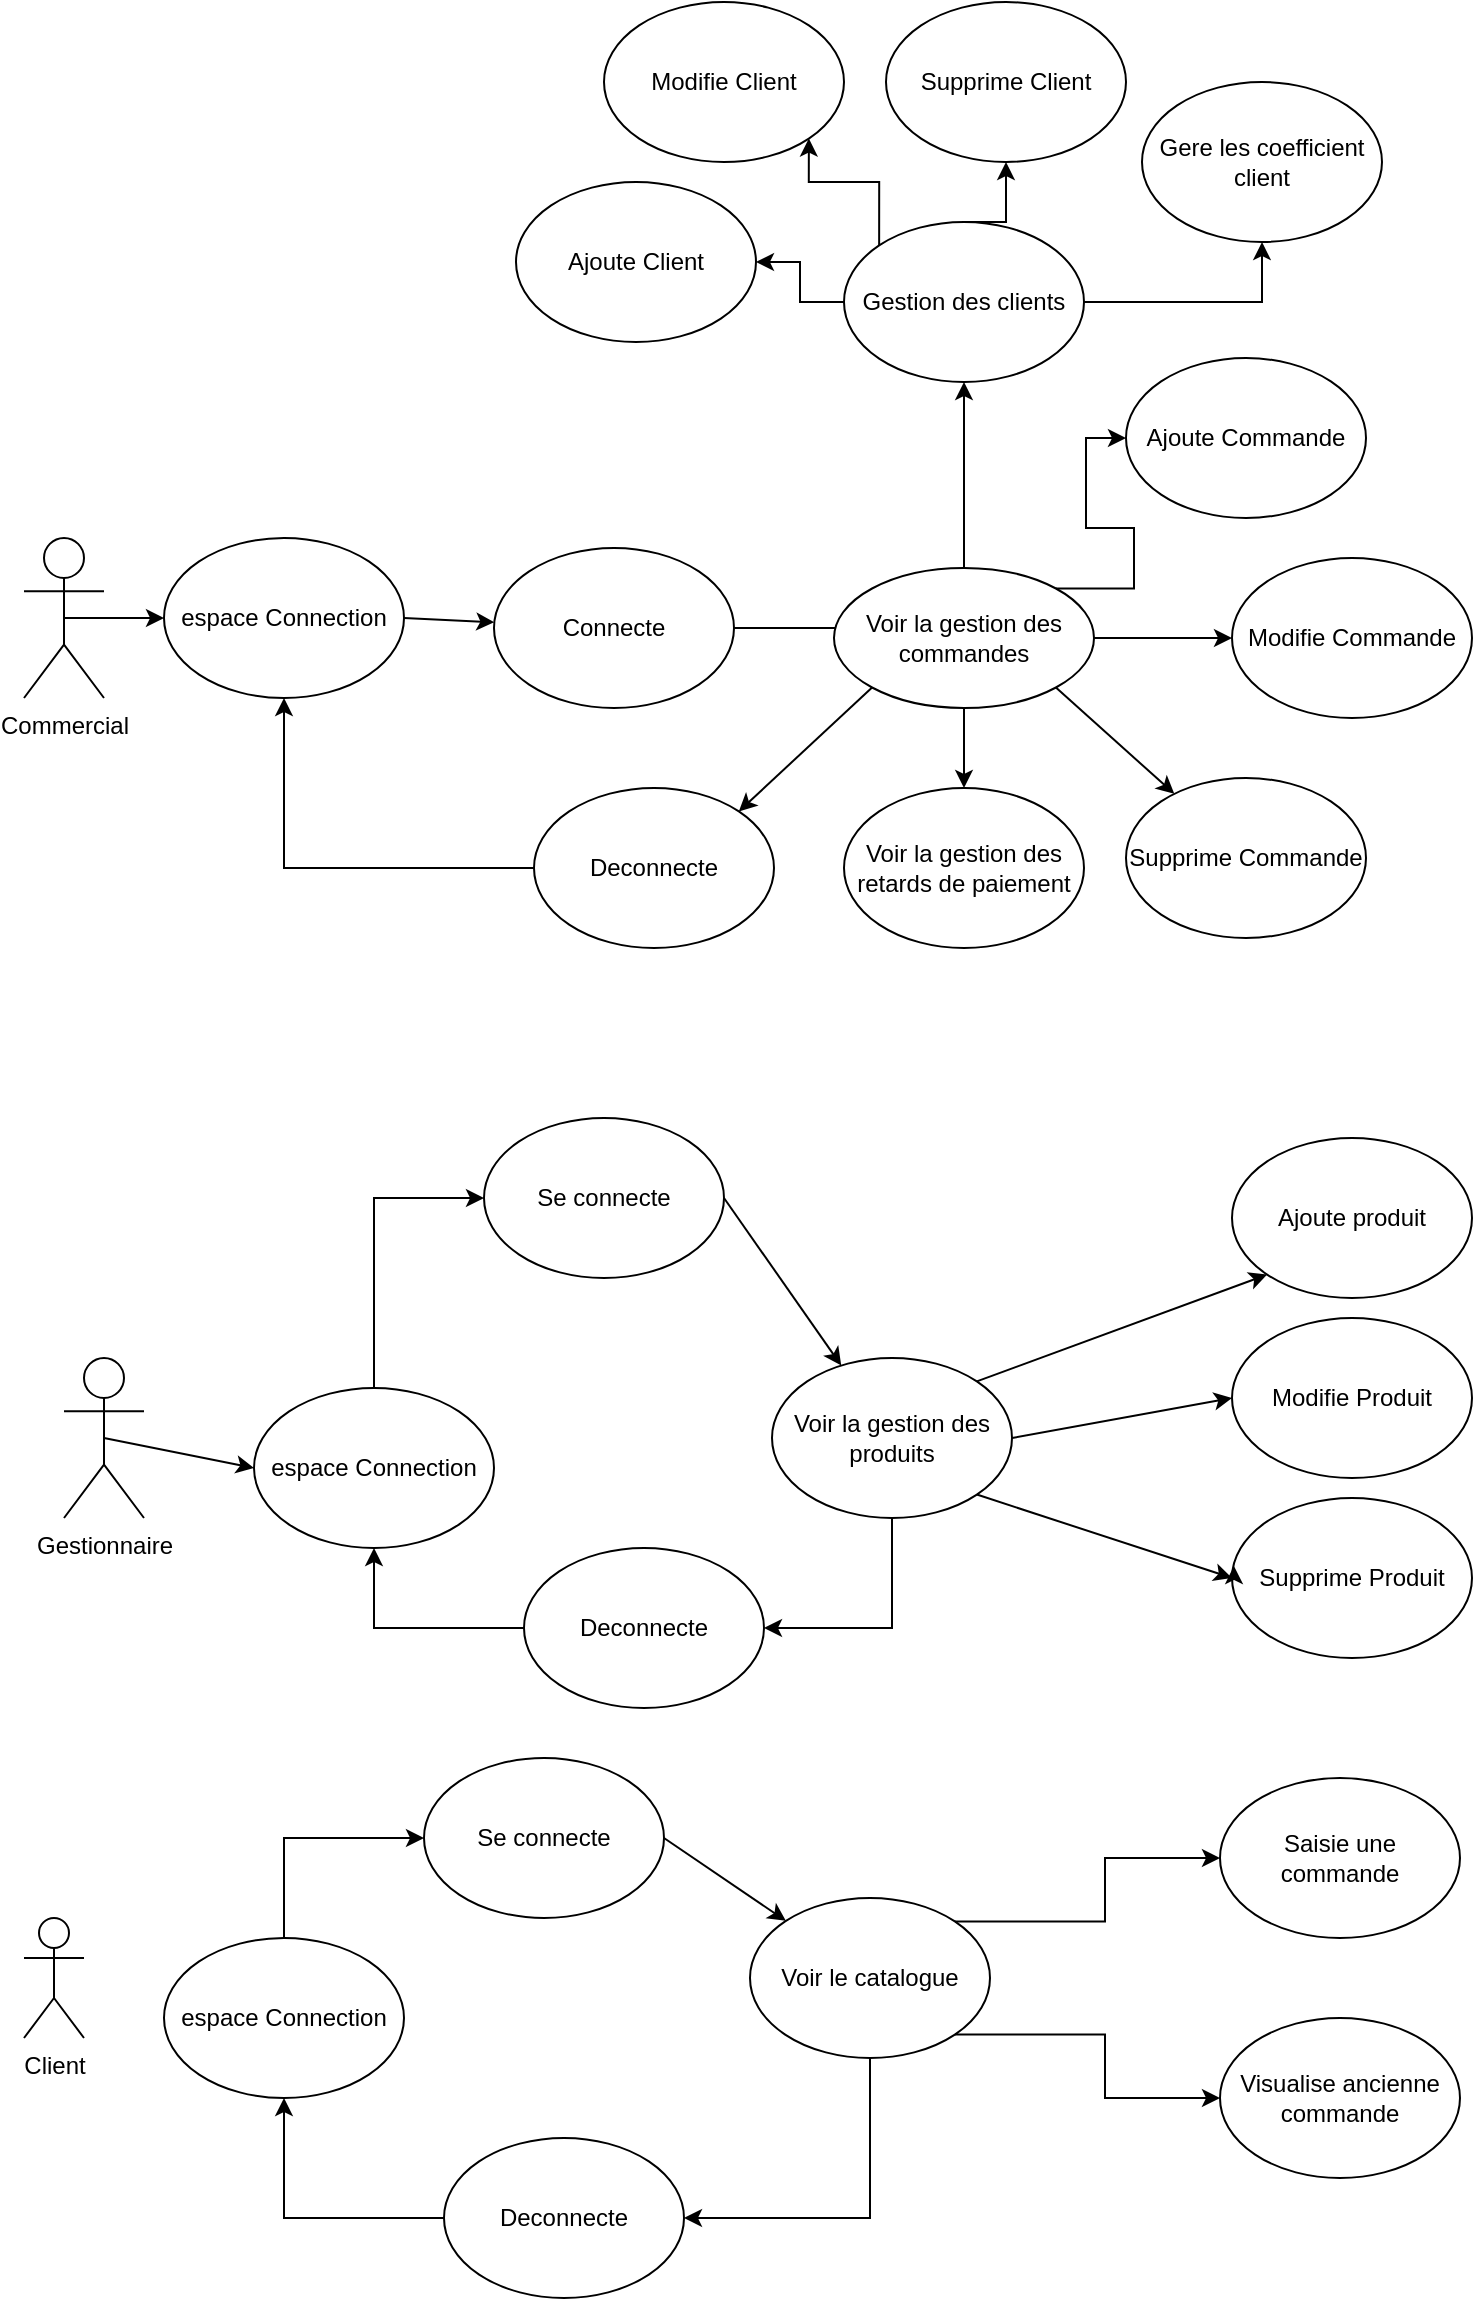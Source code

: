 <mxfile version="15.9.4" type="device"><diagram id="LMLTWx3-iikoPp8AWkvR" name="Page-1"><mxGraphModel dx="1038" dy="1725" grid="1" gridSize="10" guides="1" tooltips="1" connect="1" arrows="1" fold="1" page="1" pageScale="1" pageWidth="827" pageHeight="1169" math="0" shadow="0"><root><mxCell id="0"/><mxCell id="1" parent="0"/><mxCell id="7hA01eqhhgNRLWe6fzyI-1" value="&lt;div&gt;Client&lt;/div&gt;" style="shape=umlActor;verticalLabelPosition=bottom;verticalAlign=top;html=1;outlineConnect=0;" parent="1" vertex="1"><mxGeometry x="20" y="770" width="30" height="60" as="geometry"/></mxCell><mxCell id="7hA01eqhhgNRLWe6fzyI-2" value="Commercial" style="shape=umlActor;verticalLabelPosition=bottom;verticalAlign=top;html=1;outlineConnect=0;" parent="1" vertex="1"><mxGeometry x="20" y="80" width="40" height="80" as="geometry"/></mxCell><mxCell id="7hA01eqhhgNRLWe6fzyI-9" value="" style="endArrow=classic;html=1;rounded=0;entryX=0;entryY=1;entryDx=0;entryDy=0;exitX=1;exitY=0;exitDx=0;exitDy=0;" parent="1" source="7hA01eqhhgNRLWe6fzyI-30" target="7hA01eqhhgNRLWe6fzyI-29" edge="1"><mxGeometry width="50" height="50" relative="1" as="geometry"><mxPoint x="624" y="260" as="sourcePoint"/><mxPoint x="489" y="70" as="targetPoint"/></mxGeometry></mxCell><mxCell id="7hA01eqhhgNRLWe6fzyI-10" value="" style="endArrow=classic;html=1;rounded=0;entryX=0;entryY=0.5;entryDx=0;entryDy=0;exitX=1;exitY=0.5;exitDx=0;exitDy=0;" parent="1" source="7hA01eqhhgNRLWe6fzyI-30" target="7hA01eqhhgNRLWe6fzyI-32" edge="1"><mxGeometry width="50" height="50" relative="1" as="geometry"><mxPoint x="569" y="130" as="sourcePoint"/><mxPoint x="619" y="80" as="targetPoint"/></mxGeometry></mxCell><mxCell id="7hA01eqhhgNRLWe6fzyI-12" value="" style="endArrow=classic;html=1;rounded=0;exitX=1;exitY=0.5;exitDx=0;exitDy=0;entryX=0.154;entryY=0.429;entryDx=0;entryDy=0;entryPerimeter=0;" parent="1" source="7hA01eqhhgNRLWe6fzyI-34" target="7hA01eqhhgNRLWe6fzyI-42" edge="1"><mxGeometry width="50" height="50" relative="1" as="geometry"><mxPoint x="145" y="560" as="sourcePoint"/><mxPoint x="195" y="510" as="targetPoint"/></mxGeometry></mxCell><mxCell id="7hA01eqhhgNRLWe6fzyI-14" value="" style="endArrow=classic;html=1;rounded=0;exitX=1;exitY=0.5;exitDx=0;exitDy=0;entryX=0;entryY=0.5;entryDx=0;entryDy=0;" parent="1" source="7hA01eqhhgNRLWe6fzyI-42" target="7hA01eqhhgNRLWe6fzyI-59" edge="1"><mxGeometry width="50" height="50" relative="1" as="geometry"><mxPoint x="125" y="785" as="sourcePoint"/><mxPoint x="625" y="135" as="targetPoint"/></mxGeometry></mxCell><mxCell id="7hA01eqhhgNRLWe6fzyI-15" value="" style="endArrow=classic;html=1;rounded=0;exitX=0.5;exitY=0.5;exitDx=0;exitDy=0;exitPerimeter=0;" parent="1" source="7hA01eqhhgNRLWe6fzyI-2" target="7hA01eqhhgNRLWe6fzyI-66" edge="1"><mxGeometry width="50" height="50" relative="1" as="geometry"><mxPoint x="40" y="790" as="sourcePoint"/><mxPoint x="150" y="120" as="targetPoint"/></mxGeometry></mxCell><mxCell id="7hA01eqhhgNRLWe6fzyI-16" value="" style="endArrow=classic;html=1;rounded=0;exitX=1;exitY=0.5;exitDx=0;exitDy=0;" parent="1" source="7hA01eqhhgNRLWe6fzyI-56" target="7hA01eqhhgNRLWe6fzyI-30" edge="1"><mxGeometry width="50" height="50" relative="1" as="geometry"><mxPoint x="50" y="800" as="sourcePoint"/><mxPoint x="100" y="750" as="targetPoint"/></mxGeometry></mxCell><mxCell id="7hA01eqhhgNRLWe6fzyI-71" style="edgeStyle=orthogonalEdgeStyle;rounded=0;orthogonalLoop=1;jettySize=auto;html=1;exitX=1;exitY=0;exitDx=0;exitDy=0;" parent="1" source="7hA01eqhhgNRLWe6fzyI-28" target="7hA01eqhhgNRLWe6fzyI-35" edge="1"><mxGeometry relative="1" as="geometry"/></mxCell><mxCell id="7hA01eqhhgNRLWe6fzyI-72" style="edgeStyle=orthogonalEdgeStyle;rounded=0;orthogonalLoop=1;jettySize=auto;html=1;exitX=1;exitY=1;exitDx=0;exitDy=0;" parent="1" source="7hA01eqhhgNRLWe6fzyI-28" target="7hA01eqhhgNRLWe6fzyI-37" edge="1"><mxGeometry relative="1" as="geometry"/></mxCell><mxCell id="7hA01eqhhgNRLWe6fzyI-88" style="edgeStyle=orthogonalEdgeStyle;rounded=0;orthogonalLoop=1;jettySize=auto;html=1;exitX=0.5;exitY=1;exitDx=0;exitDy=0;entryX=1;entryY=0.5;entryDx=0;entryDy=0;" parent="1" source="7hA01eqhhgNRLWe6fzyI-28" target="7hA01eqhhgNRLWe6fzyI-86" edge="1"><mxGeometry relative="1" as="geometry"/></mxCell><mxCell id="7hA01eqhhgNRLWe6fzyI-28" value="Voir le catalogue" style="ellipse;whiteSpace=wrap;html=1;" parent="1" vertex="1"><mxGeometry x="383" y="760" width="120" height="80" as="geometry"/></mxCell><mxCell id="7hA01eqhhgNRLWe6fzyI-29" value="Ajoute produit" style="ellipse;whiteSpace=wrap;html=1;" parent="1" vertex="1"><mxGeometry x="624" y="380" width="120" height="80" as="geometry"/></mxCell><mxCell id="7hA01eqhhgNRLWe6fzyI-82" style="edgeStyle=orthogonalEdgeStyle;rounded=0;orthogonalLoop=1;jettySize=auto;html=1;exitX=0.5;exitY=1;exitDx=0;exitDy=0;entryX=1;entryY=0.5;entryDx=0;entryDy=0;" parent="1" source="7hA01eqhhgNRLWe6fzyI-30" target="7hA01eqhhgNRLWe6fzyI-81" edge="1"><mxGeometry relative="1" as="geometry"/></mxCell><mxCell id="7hA01eqhhgNRLWe6fzyI-30" value="Voir la gestion des produits" style="ellipse;whiteSpace=wrap;html=1;" parent="1" vertex="1"><mxGeometry x="394" y="490" width="120" height="80" as="geometry"/></mxCell><mxCell id="7hA01eqhhgNRLWe6fzyI-31" value="Supprime Produit" style="ellipse;whiteSpace=wrap;html=1;" parent="1" vertex="1"><mxGeometry x="624" y="560" width="120" height="80" as="geometry"/></mxCell><mxCell id="7hA01eqhhgNRLWe6fzyI-32" value="Modifie Produit" style="ellipse;whiteSpace=wrap;html=1;" parent="1" vertex="1"><mxGeometry x="624" y="470" width="120" height="80" as="geometry"/></mxCell><mxCell id="7hA01eqhhgNRLWe6fzyI-33" value="Ajoute Commande" style="ellipse;whiteSpace=wrap;html=1;" parent="1" vertex="1"><mxGeometry x="571" y="-10" width="120" height="80" as="geometry"/></mxCell><mxCell id="7hA01eqhhgNRLWe6fzyI-34" value="Connecte&lt;span style=&quot;color: rgba(0 , 0 , 0 , 0) ; font-family: monospace ; font-size: 0px&quot;&gt;%3CmxGraphModel%3E%3Croot%3E%3CmxCell%20id%3D%220%22%2F%3E%3CmxCell%20id%3D%221%22%20parent%3D%220%22%2F%3E%3CmxCell%20id%3D%222%22%20value%3D%22%22%20style%3D%22ellipse%3BwhiteSpace%3Dwrap%3Bhtml%3D1%3B%22%20vertex%3D%221%22%20parent%3D%221%22%3E%3CmxGeometry%20x%3D%22350%22%20y%3D%22370%22%20width%3D%22120%22%20height%3D%2280%22%20as%3D%22geometry%22%2F%3E%3C%2FmxCell%3E%3C%2Froot%3E%3C%2FmxGraphModel%3E&lt;/span&gt;&lt;span style=&quot;color: rgba(0 , 0 , 0 , 0) ; font-family: monospace ; font-size: 0px&quot;&gt;%3CmxGraphModel%3E%3Croot%3E%3CmxCell%20id%3D%220%22%2F%3E%3CmxCell%20id%3D%221%22%20parent%3D%220%22%2F%3E%3CmxCell%20id%3D%222%22%20value%3D%22%22%20style%3D%22ellipse%3BwhiteSpace%3Dwrap%3Bhtml%3D1%3B%22%20vertex%3D%221%22%20parent%3D%221%22%3E%3CmxGeometry%20x%3D%22350%22%20y%3D%22370%22%20width%3D%22120%22%20height%3D%2280%22%20as%3D%22geometry%22%2F%3E%3C%2FmxCell%3E%3C%2Froot%3E%3C%2FmxGraphModel%3E&lt;/span&gt;" style="ellipse;whiteSpace=wrap;html=1;" parent="1" vertex="1"><mxGeometry x="255" y="85" width="120" height="80" as="geometry"/></mxCell><mxCell id="7hA01eqhhgNRLWe6fzyI-35" value="Saisie une commande" style="ellipse;whiteSpace=wrap;html=1;" parent="1" vertex="1"><mxGeometry x="618" y="700" width="120" height="80" as="geometry"/></mxCell><mxCell id="7hA01eqhhgNRLWe6fzyI-36" value="Voir la gestion des retards de paiement" style="ellipse;whiteSpace=wrap;html=1;" parent="1" vertex="1"><mxGeometry x="430" y="205" width="120" height="80" as="geometry"/></mxCell><mxCell id="7hA01eqhhgNRLWe6fzyI-37" value="Visualise ancienne commande" style="ellipse;whiteSpace=wrap;html=1;" parent="1" vertex="1"><mxGeometry x="618" y="820" width="120" height="80" as="geometry"/></mxCell><mxCell id="7hA01eqhhgNRLWe6fzyI-122" style="edgeStyle=orthogonalEdgeStyle;rounded=0;orthogonalLoop=1;jettySize=auto;html=1;exitX=0.5;exitY=0;exitDx=0;exitDy=0;entryX=0.5;entryY=1;entryDx=0;entryDy=0;" parent="1" source="7hA01eqhhgNRLWe6fzyI-42" target="7hA01eqhhgNRLWe6fzyI-112" edge="1"><mxGeometry relative="1" as="geometry"/></mxCell><mxCell id="7hA01eqhhgNRLWe6fzyI-123" style="edgeStyle=orthogonalEdgeStyle;rounded=0;orthogonalLoop=1;jettySize=auto;html=1;exitX=1;exitY=0;exitDx=0;exitDy=0;entryX=0;entryY=0.5;entryDx=0;entryDy=0;" parent="1" source="7hA01eqhhgNRLWe6fzyI-42" target="7hA01eqhhgNRLWe6fzyI-33" edge="1"><mxGeometry relative="1" as="geometry"/></mxCell><mxCell id="7hA01eqhhgNRLWe6fzyI-42" value="Voir la gestion des commandes" style="ellipse;whiteSpace=wrap;html=1;" parent="1" vertex="1"><mxGeometry x="425" y="95" width="130" height="70" as="geometry"/></mxCell><mxCell id="7hA01eqhhgNRLWe6fzyI-50" value="Gestionnaire" style="shape=umlActor;verticalLabelPosition=bottom;verticalAlign=top;html=1;outlineConnect=0;" parent="1" vertex="1"><mxGeometry x="40" y="490" width="40" height="80" as="geometry"/></mxCell><mxCell id="7hA01eqhhgNRLWe6fzyI-51" value="" style="endArrow=classic;html=1;rounded=0;exitX=0.5;exitY=0.5;exitDx=0;exitDy=0;exitPerimeter=0;entryX=0;entryY=0.5;entryDx=0;entryDy=0;" parent="1" source="7hA01eqhhgNRLWe6fzyI-50" target="7hA01eqhhgNRLWe6fzyI-74" edge="1"><mxGeometry width="50" height="50" relative="1" as="geometry"><mxPoint x="290" y="570" as="sourcePoint"/><mxPoint x="150" y="530" as="targetPoint"/></mxGeometry></mxCell><mxCell id="7hA01eqhhgNRLWe6fzyI-54" value="" style="endArrow=classic;html=1;rounded=0;exitX=1;exitY=1;exitDx=0;exitDy=0;entryX=0;entryY=0.5;entryDx=0;entryDy=0;" parent="1" source="7hA01eqhhgNRLWe6fzyI-30" target="7hA01eqhhgNRLWe6fzyI-31" edge="1"><mxGeometry width="50" height="50" relative="1" as="geometry"><mxPoint x="444" y="310" as="sourcePoint"/><mxPoint x="494" y="260" as="targetPoint"/></mxGeometry></mxCell><mxCell id="7hA01eqhhgNRLWe6fzyI-55" value="Se connecte&lt;span style=&quot;color: rgba(0 , 0 , 0 , 0) ; font-family: monospace ; font-size: 0px&quot;&gt;%3CmxGraphModel%3E%3Croot%3E%3CmxCell%20id%3D%220%22%2F%3E%3CmxCell%20id%3D%221%22%20parent%3D%220%22%2F%3E%3CmxCell%20id%3D%222%22%20value%3D%22%22%20style%3D%22ellipse%3BwhiteSpace%3Dwrap%3Bhtml%3D1%3B%22%20vertex%3D%221%22%20parent%3D%221%22%3E%3CmxGeometry%20x%3D%22350%22%20y%3D%22370%22%20width%3D%22120%22%20height%3D%2280%22%20as%3D%22geometry%22%2F%3E%3C%2FmxCell%3E%3C%2Froot%3E%3C%2FmxGraphModel%3E&lt;/span&gt;&lt;span style=&quot;color: rgba(0 , 0 , 0 , 0) ; font-family: monospace ; font-size: 0px&quot;&gt;%3CmxGraphModel%3E%3Croot%3E%3CmxCell%20id%3D%220%22%2F%3E%3CmxCell%20id%3D%221%22%20parent%3D%220%22%2F%3E%3CmxCell%20id%3D%222%22%20value%3D%22%22%20style%3D%22ellipse%3BwhiteSpace%3Dwrap%3Bhtml%3D1%3B%22%20vertex%3D%221%22%20parent%3D%221%22%3E%3CmxGeometry%20x%3D%22350%22%20y%3D%22370%22%20width%3D%22120%22%20height%3D%2280%22%20as%3D%22geometry%22%2F%3E%3C%2FmxCell%3E%3C%2Froot%3E%3C%2FmxGraphModel%3E&lt;/span&gt;" style="ellipse;whiteSpace=wrap;html=1;" parent="1" vertex="1"><mxGeometry x="220" y="690" width="120" height="80" as="geometry"/></mxCell><mxCell id="7hA01eqhhgNRLWe6fzyI-56" value="Se connecte&lt;span style=&quot;color: rgba(0 , 0 , 0 , 0) ; font-family: monospace ; font-size: 0px&quot;&gt;%3CmxGraphModel%3E%3Croot%3E%3CmxCell%20id%3D%220%22%2F%3E%3CmxCell%20id%3D%221%22%20parent%3D%220%22%2F%3E%3CmxCell%20id%3D%222%22%20value%3D%22%22%20style%3D%22ellipse%3BwhiteSpace%3Dwrap%3Bhtml%3D1%3B%22%20vertex%3D%221%22%20parent%3D%221%22%3E%3CmxGeometry%20x%3D%22350%22%20y%3D%22370%22%20width%3D%22120%22%20height%3D%2280%22%20as%3D%22geometry%22%2F%3E%3C%2FmxCell%3E%3C%2Froot%3E%3C%2FmxGraphModel%3E&lt;/span&gt;&lt;span style=&quot;color: rgba(0 , 0 , 0 , 0) ; font-family: monospace ; font-size: 0px&quot;&gt;%3CmxGraphModel%3E%3Croot%3E%3CmxCell%20id%3D%220%22%2F%3E%3CmxCell%20id%3D%221%22%20parent%3D%220%22%2F%3E%3CmxCell%20id%3D%222%22%20value%3D%22%22%20style%3D%22ellipse%3BwhiteSpace%3Dwrap%3Bhtml%3D1%3B%22%20vertex%3D%221%22%20parent%3D%221%22%3E%3CmxGeometry%20x%3D%22350%22%20y%3D%22370%22%20width%3D%22120%22%20height%3D%2280%22%20as%3D%22geometry%22%2F%3E%3C%2FmxCell%3E%3C%2Froot%3E%3C%2FmxGraphModel%3E&lt;/span&gt;" style="ellipse;whiteSpace=wrap;html=1;" parent="1" vertex="1"><mxGeometry x="250" y="370" width="120" height="80" as="geometry"/></mxCell><mxCell id="7hA01eqhhgNRLWe6fzyI-57" style="edgeStyle=orthogonalEdgeStyle;rounded=0;orthogonalLoop=1;jettySize=auto;html=1;exitX=0.5;exitY=1;exitDx=0;exitDy=0;" parent="1" source="7hA01eqhhgNRLWe6fzyI-56" target="7hA01eqhhgNRLWe6fzyI-56" edge="1"><mxGeometry relative="1" as="geometry"/></mxCell><mxCell id="7hA01eqhhgNRLWe6fzyI-58" value="" style="endArrow=classic;html=1;rounded=0;exitX=1;exitY=0.5;exitDx=0;exitDy=0;" parent="1" source="7hA01eqhhgNRLWe6fzyI-55" target="7hA01eqhhgNRLWe6fzyI-28" edge="1"><mxGeometry width="50" height="50" relative="1" as="geometry"><mxPoint x="388" y="580" as="sourcePoint"/><mxPoint x="438" y="530" as="targetPoint"/></mxGeometry></mxCell><mxCell id="7hA01eqhhgNRLWe6fzyI-59" value="Modifie Commande" style="ellipse;whiteSpace=wrap;html=1;" parent="1" vertex="1"><mxGeometry x="624" y="90" width="120" height="80" as="geometry"/></mxCell><mxCell id="7hA01eqhhgNRLWe6fzyI-60" value="Supprime Commande" style="ellipse;whiteSpace=wrap;html=1;" parent="1" vertex="1"><mxGeometry x="571" y="200" width="120" height="80" as="geometry"/></mxCell><mxCell id="7hA01eqhhgNRLWe6fzyI-61" value="" style="endArrow=classic;html=1;rounded=0;exitX=1;exitY=1;exitDx=0;exitDy=0;" parent="1" source="7hA01eqhhgNRLWe6fzyI-42" target="7hA01eqhhgNRLWe6fzyI-60" edge="1"><mxGeometry width="50" height="50" relative="1" as="geometry"><mxPoint x="565" y="140" as="sourcePoint"/><mxPoint x="635" y="145" as="targetPoint"/></mxGeometry></mxCell><mxCell id="7hA01eqhhgNRLWe6fzyI-62" value="" style="endArrow=classic;html=1;rounded=0;exitX=0.5;exitY=1;exitDx=0;exitDy=0;entryX=0.5;entryY=0;entryDx=0;entryDy=0;" parent="1" source="7hA01eqhhgNRLWe6fzyI-42" target="7hA01eqhhgNRLWe6fzyI-36" edge="1"><mxGeometry width="50" height="50" relative="1" as="geometry"><mxPoint x="405" y="315" as="sourcePoint"/><mxPoint x="455" y="265" as="targetPoint"/></mxGeometry></mxCell><mxCell id="7hA01eqhhgNRLWe6fzyI-73" style="edgeStyle=orthogonalEdgeStyle;rounded=0;orthogonalLoop=1;jettySize=auto;html=1;exitX=0;exitY=0.5;exitDx=0;exitDy=0;entryX=0.5;entryY=1;entryDx=0;entryDy=0;" parent="1" source="7hA01eqhhgNRLWe6fzyI-63" target="7hA01eqhhgNRLWe6fzyI-66" edge="1"><mxGeometry relative="1" as="geometry"/></mxCell><mxCell id="7hA01eqhhgNRLWe6fzyI-63" value="Deconnecte&lt;span style=&quot;color: rgba(0 , 0 , 0 , 0) ; font-family: monospace ; font-size: 0px&quot;&gt;%3CmxGraphModel%3E%3Croot%3E%3CmxCell%20id%3D%220%22%2F%3E%3CmxCell%20id%3D%221%22%20parent%3D%220%22%2F%3E%3CmxCell%20id%3D%222%22%20value%3D%22%22%20style%3D%22ellipse%3BwhiteSpace%3Dwrap%3Bhtml%3D1%3B%22%20vertex%3D%221%22%20parent%3D%221%22%3E%3CmxGeometry%20x%3D%22350%22%20y%3D%22370%22%20width%3D%22120%22%20height%3D%2280%22%20as%3D%22geometry%22%2F%3E%3C%2FmxCell%3E%3C%2Froot%3E%3C%2FmxGraphModel%3E&lt;/span&gt;&lt;span style=&quot;color: rgba(0 , 0 , 0 , 0) ; font-family: monospace ; font-size: 0px&quot;&gt;%3CmxGraphModel%3E%3Croot%3E%3CmxCell%20id%3D%220%22%2F%3E%3CmxCell%20id%3D%221%22%20parent%3D%220%22%2F%3E%3CmxCell%20id%3D%222%22%20value%3D%22%22%20style%3D%22ellipse%3BwhiteSpace%3Dwrap%3Bhtml%3D1%3B%22%20vertex%3D%221%22%20parent%3D%221%22%3E%3CmxGeometry%20x%3D%22350%22%20y%3D%22370%22%20width%3D%22120%22%20height%3D%2280%22%20as%3D%22geometry%22%2F%3E%3C%2FmxCell%3E%3C%2Froot%3E%3C%2FmxGraphModel%3E&lt;/span&gt;" style="ellipse;whiteSpace=wrap;html=1;" parent="1" vertex="1"><mxGeometry x="275" y="205" width="120" height="80" as="geometry"/></mxCell><mxCell id="7hA01eqhhgNRLWe6fzyI-64" value="" style="endArrow=classic;html=1;rounded=0;entryX=1;entryY=0;entryDx=0;entryDy=0;exitX=0;exitY=1;exitDx=0;exitDy=0;" parent="1" source="7hA01eqhhgNRLWe6fzyI-42" target="7hA01eqhhgNRLWe6fzyI-63" edge="1"><mxGeometry width="50" height="50" relative="1" as="geometry"><mxPoint x="455" y="155" as="sourcePoint"/><mxPoint x="425" y="215" as="targetPoint"/><Array as="points"/></mxGeometry></mxCell><mxCell id="7hA01eqhhgNRLWe6fzyI-66" value="espace Connection" style="ellipse;whiteSpace=wrap;html=1;" parent="1" vertex="1"><mxGeometry x="90" y="80" width="120" height="80" as="geometry"/></mxCell><mxCell id="7hA01eqhhgNRLWe6fzyI-67" value="" style="endArrow=classic;html=1;rounded=0;exitX=1;exitY=0.5;exitDx=0;exitDy=0;" parent="1" source="7hA01eqhhgNRLWe6fzyI-66" target="7hA01eqhhgNRLWe6fzyI-34" edge="1"><mxGeometry width="50" height="50" relative="1" as="geometry"><mxPoint x="530" y="200" as="sourcePoint"/><mxPoint x="580" y="150" as="targetPoint"/></mxGeometry></mxCell><mxCell id="7hA01eqhhgNRLWe6fzyI-84" style="edgeStyle=orthogonalEdgeStyle;rounded=0;orthogonalLoop=1;jettySize=auto;html=1;exitX=0.5;exitY=0;exitDx=0;exitDy=0;entryX=0;entryY=0.5;entryDx=0;entryDy=0;" parent="1" source="7hA01eqhhgNRLWe6fzyI-74" target="7hA01eqhhgNRLWe6fzyI-56" edge="1"><mxGeometry relative="1" as="geometry"/></mxCell><mxCell id="7hA01eqhhgNRLWe6fzyI-74" value="espace Connection" style="ellipse;whiteSpace=wrap;html=1;" parent="1" vertex="1"><mxGeometry x="135" y="505" width="120" height="80" as="geometry"/></mxCell><mxCell id="7hA01eqhhgNRLWe6fzyI-80" style="edgeStyle=orthogonalEdgeStyle;rounded=0;orthogonalLoop=1;jettySize=auto;html=1;exitX=0;exitY=0.5;exitDx=0;exitDy=0;entryX=0.008;entryY=0.425;entryDx=0;entryDy=0;entryPerimeter=0;" parent="1" source="7hA01eqhhgNRLWe6fzyI-31" target="7hA01eqhhgNRLWe6fzyI-31" edge="1"><mxGeometry relative="1" as="geometry"/></mxCell><mxCell id="7hA01eqhhgNRLWe6fzyI-83" style="edgeStyle=orthogonalEdgeStyle;rounded=0;orthogonalLoop=1;jettySize=auto;html=1;exitX=0;exitY=0.5;exitDx=0;exitDy=0;entryX=0.5;entryY=1;entryDx=0;entryDy=0;" parent="1" source="7hA01eqhhgNRLWe6fzyI-81" target="7hA01eqhhgNRLWe6fzyI-74" edge="1"><mxGeometry relative="1" as="geometry"/></mxCell><mxCell id="7hA01eqhhgNRLWe6fzyI-81" value="Deconnecte&lt;span style=&quot;color: rgba(0 , 0 , 0 , 0) ; font-family: monospace ; font-size: 0px&quot;&gt;%3CmxGraphModel%3E%3Croot%3E%3CmxCell%20id%3D%220%22%2F%3E%3CmxCell%20id%3D%221%22%20parent%3D%220%22%2F%3E%3CmxCell%20id%3D%222%22%20value%3D%22%22%20style%3D%22ellipse%3BwhiteSpace%3Dwrap%3Bhtml%3D1%3B%22%20vertex%3D%221%22%20parent%3D%221%22%3E%3CmxGeometry%20x%3D%22350%22%20y%3D%22370%22%20width%3D%22120%22%20height%3D%2280%22%20as%3D%22geometry%22%2F%3E%3C%2FmxCell%3E%3C%2Froot%3E%3C%2FmxGraphModel%3E&lt;/span&gt;&lt;span style=&quot;color: rgba(0 , 0 , 0 , 0) ; font-family: monospace ; font-size: 0px&quot;&gt;%3CmxGraphModel%3E%3Croot%3E%3CmxCell%20id%3D%220%22%2F%3E%3CmxCell%20id%3D%221%22%20parent%3D%220%22%2F%3E%3CmxCell%20id%3D%222%22%20value%3D%22%22%20style%3D%22ellipse%3BwhiteSpace%3Dwrap%3Bhtml%3D1%3B%22%20vertex%3D%221%22%20parent%3D%221%22%3E%3CmxGeometry%20x%3D%22350%22%20y%3D%22370%22%20width%3D%22120%22%20height%3D%2280%22%20as%3D%22geometry%22%2F%3E%3C%2FmxCell%3E%3C%2Froot%3E%3C%2FmxGraphModel%3E&lt;/span&gt;" style="ellipse;whiteSpace=wrap;html=1;" parent="1" vertex="1"><mxGeometry x="270" y="585" width="120" height="80" as="geometry"/></mxCell><mxCell id="7hA01eqhhgNRLWe6fzyI-90" style="edgeStyle=orthogonalEdgeStyle;rounded=0;orthogonalLoop=1;jettySize=auto;html=1;exitX=0.5;exitY=0;exitDx=0;exitDy=0;entryX=0;entryY=0.5;entryDx=0;entryDy=0;" parent="1" source="7hA01eqhhgNRLWe6fzyI-85" target="7hA01eqhhgNRLWe6fzyI-55" edge="1"><mxGeometry relative="1" as="geometry"/></mxCell><mxCell id="7hA01eqhhgNRLWe6fzyI-85" value="espace Connection" style="ellipse;whiteSpace=wrap;html=1;" parent="1" vertex="1"><mxGeometry x="90" y="780" width="120" height="80" as="geometry"/></mxCell><mxCell id="7hA01eqhhgNRLWe6fzyI-89" style="edgeStyle=orthogonalEdgeStyle;rounded=0;orthogonalLoop=1;jettySize=auto;html=1;exitX=0;exitY=0.5;exitDx=0;exitDy=0;entryX=0.5;entryY=1;entryDx=0;entryDy=0;" parent="1" source="7hA01eqhhgNRLWe6fzyI-86" target="7hA01eqhhgNRLWe6fzyI-85" edge="1"><mxGeometry relative="1" as="geometry"/></mxCell><mxCell id="7hA01eqhhgNRLWe6fzyI-86" value="Deconnecte&lt;span style=&quot;color: rgba(0 , 0 , 0 , 0) ; font-family: monospace ; font-size: 0px&quot;&gt;%3CmxGraphModel%3E%3Croot%3E%3CmxCell%20id%3D%220%22%2F%3E%3CmxCell%20id%3D%221%22%20parent%3D%220%22%2F%3E%3CmxCell%20id%3D%222%22%20value%3D%22%22%20style%3D%22ellipse%3BwhiteSpace%3Dwrap%3Bhtml%3D1%3B%22%20vertex%3D%221%22%20parent%3D%221%22%3E%3CmxGeometry%20x%3D%22350%22%20y%3D%22370%22%20width%3D%22120%22%20height%3D%2280%22%20as%3D%22geometry%22%2F%3E%3C%2FmxCell%3E%3C%2Froot%3E%3C%2FmxGraphModel%3E&lt;/span&gt;&lt;span style=&quot;color: rgba(0 , 0 , 0 , 0) ; font-family: monospace ; font-size: 0px&quot;&gt;%3CmxGraphModel%3E%3Croot%3E%3CmxCell%20id%3D%220%22%2F%3E%3CmxCell%20id%3D%221%22%20parent%3D%220%22%2F%3E%3CmxCell%20id%3D%222%22%20value%3D%22%22%20style%3D%22ellipse%3BwhiteSpace%3Dwrap%3Bhtml%3D1%3B%22%20vertex%3D%221%22%20parent%3D%221%22%3E%3CmxGeometry%20x%3D%22350%22%20y%3D%22370%22%20width%3D%22120%22%20height%3D%2280%22%20as%3D%22geometry%22%2F%3E%3C%2FmxCell%3E%3C%2Froot%3E%3C%2FmxGraphModel%3E&lt;/span&gt;" style="ellipse;whiteSpace=wrap;html=1;" parent="1" vertex="1"><mxGeometry x="230" y="880" width="120" height="80" as="geometry"/></mxCell><mxCell id="7hA01eqhhgNRLWe6fzyI-91" value="Gere les coefficient client" style="ellipse;whiteSpace=wrap;html=1;" parent="1" vertex="1"><mxGeometry x="579" y="-148" width="120" height="80" as="geometry"/></mxCell><mxCell id="7hA01eqhhgNRLWe6fzyI-117" style="edgeStyle=orthogonalEdgeStyle;rounded=0;orthogonalLoop=1;jettySize=auto;html=1;exitX=0;exitY=0.5;exitDx=0;exitDy=0;entryX=1;entryY=0.5;entryDx=0;entryDy=0;" parent="1" source="7hA01eqhhgNRLWe6fzyI-112" target="7hA01eqhhgNRLWe6fzyI-114" edge="1"><mxGeometry relative="1" as="geometry"/></mxCell><mxCell id="7hA01eqhhgNRLWe6fzyI-118" style="edgeStyle=orthogonalEdgeStyle;rounded=0;orthogonalLoop=1;jettySize=auto;html=1;exitX=1;exitY=0.5;exitDx=0;exitDy=0;entryX=0.5;entryY=1;entryDx=0;entryDy=0;" parent="1" source="7hA01eqhhgNRLWe6fzyI-112" target="7hA01eqhhgNRLWe6fzyI-91" edge="1"><mxGeometry relative="1" as="geometry"/></mxCell><mxCell id="7hA01eqhhgNRLWe6fzyI-119" style="edgeStyle=orthogonalEdgeStyle;rounded=0;orthogonalLoop=1;jettySize=auto;html=1;exitX=0.5;exitY=0;exitDx=0;exitDy=0;entryX=0.5;entryY=1;entryDx=0;entryDy=0;" parent="1" source="7hA01eqhhgNRLWe6fzyI-112" target="7hA01eqhhgNRLWe6fzyI-115" edge="1"><mxGeometry relative="1" as="geometry"/></mxCell><mxCell id="7hA01eqhhgNRLWe6fzyI-120" style="edgeStyle=orthogonalEdgeStyle;rounded=0;orthogonalLoop=1;jettySize=auto;html=1;exitX=0;exitY=0;exitDx=0;exitDy=0;entryX=1;entryY=1;entryDx=0;entryDy=0;" parent="1" source="7hA01eqhhgNRLWe6fzyI-112" target="7hA01eqhhgNRLWe6fzyI-116" edge="1"><mxGeometry relative="1" as="geometry"/></mxCell><mxCell id="7hA01eqhhgNRLWe6fzyI-112" value="Gestion des clients" style="ellipse;whiteSpace=wrap;html=1;" parent="1" vertex="1"><mxGeometry x="430" y="-78" width="120" height="80" as="geometry"/></mxCell><mxCell id="7hA01eqhhgNRLWe6fzyI-114" value="Ajoute Client" style="ellipse;whiteSpace=wrap;html=1;" parent="1" vertex="1"><mxGeometry x="266" y="-98" width="120" height="80" as="geometry"/></mxCell><mxCell id="7hA01eqhhgNRLWe6fzyI-115" value="Supprime Client" style="ellipse;whiteSpace=wrap;html=1;" parent="1" vertex="1"><mxGeometry x="451" y="-188" width="120" height="80" as="geometry"/></mxCell><mxCell id="7hA01eqhhgNRLWe6fzyI-116" value="Modifie Client" style="ellipse;whiteSpace=wrap;html=1;" parent="1" vertex="1"><mxGeometry x="310" y="-188" width="120" height="80" as="geometry"/></mxCell></root></mxGraphModel></diagram></mxfile>